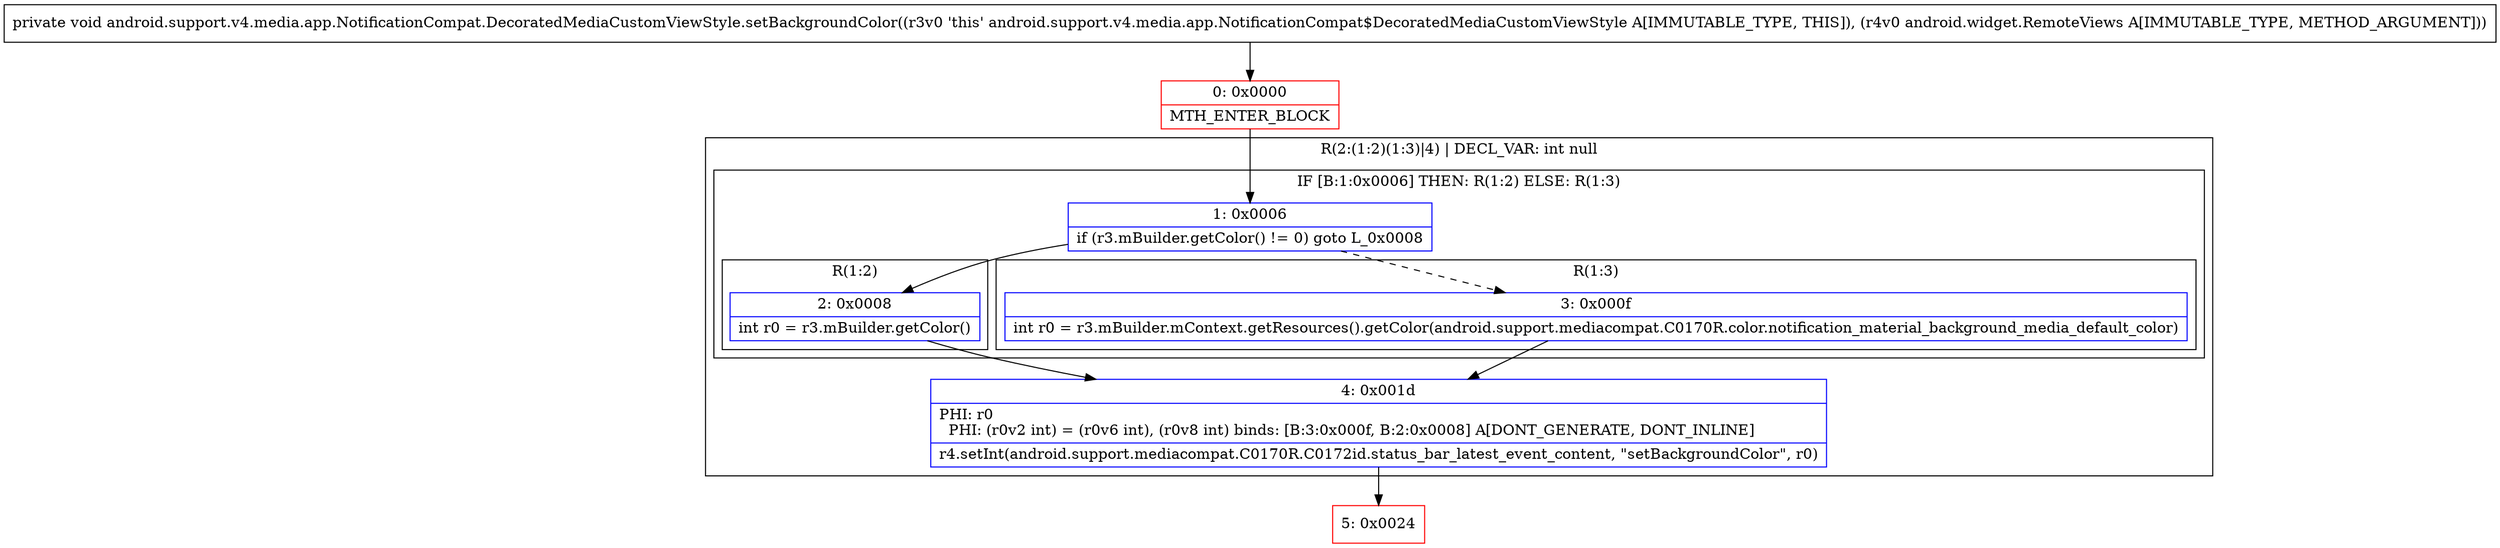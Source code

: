 digraph "CFG forandroid.support.v4.media.app.NotificationCompat.DecoratedMediaCustomViewStyle.setBackgroundColor(Landroid\/widget\/RemoteViews;)V" {
subgraph cluster_Region_171474967 {
label = "R(2:(1:2)(1:3)|4) | DECL_VAR: int null\l";
node [shape=record,color=blue];
subgraph cluster_IfRegion_1588759747 {
label = "IF [B:1:0x0006] THEN: R(1:2) ELSE: R(1:3)";
node [shape=record,color=blue];
Node_1 [shape=record,label="{1\:\ 0x0006|if (r3.mBuilder.getColor() != 0) goto L_0x0008\l}"];
subgraph cluster_Region_109003247 {
label = "R(1:2)";
node [shape=record,color=blue];
Node_2 [shape=record,label="{2\:\ 0x0008|int r0 = r3.mBuilder.getColor()\l}"];
}
subgraph cluster_Region_1158066437 {
label = "R(1:3)";
node [shape=record,color=blue];
Node_3 [shape=record,label="{3\:\ 0x000f|int r0 = r3.mBuilder.mContext.getResources().getColor(android.support.mediacompat.C0170R.color.notification_material_background_media_default_color)\l}"];
}
}
Node_4 [shape=record,label="{4\:\ 0x001d|PHI: r0 \l  PHI: (r0v2 int) = (r0v6 int), (r0v8 int) binds: [B:3:0x000f, B:2:0x0008] A[DONT_GENERATE, DONT_INLINE]\l|r4.setInt(android.support.mediacompat.C0170R.C0172id.status_bar_latest_event_content, \"setBackgroundColor\", r0)\l}"];
}
Node_0 [shape=record,color=red,label="{0\:\ 0x0000|MTH_ENTER_BLOCK\l}"];
Node_5 [shape=record,color=red,label="{5\:\ 0x0024}"];
MethodNode[shape=record,label="{private void android.support.v4.media.app.NotificationCompat.DecoratedMediaCustomViewStyle.setBackgroundColor((r3v0 'this' android.support.v4.media.app.NotificationCompat$DecoratedMediaCustomViewStyle A[IMMUTABLE_TYPE, THIS]), (r4v0 android.widget.RemoteViews A[IMMUTABLE_TYPE, METHOD_ARGUMENT])) }"];
MethodNode -> Node_0;
Node_1 -> Node_2;
Node_1 -> Node_3[style=dashed];
Node_2 -> Node_4;
Node_3 -> Node_4;
Node_4 -> Node_5;
Node_0 -> Node_1;
}

